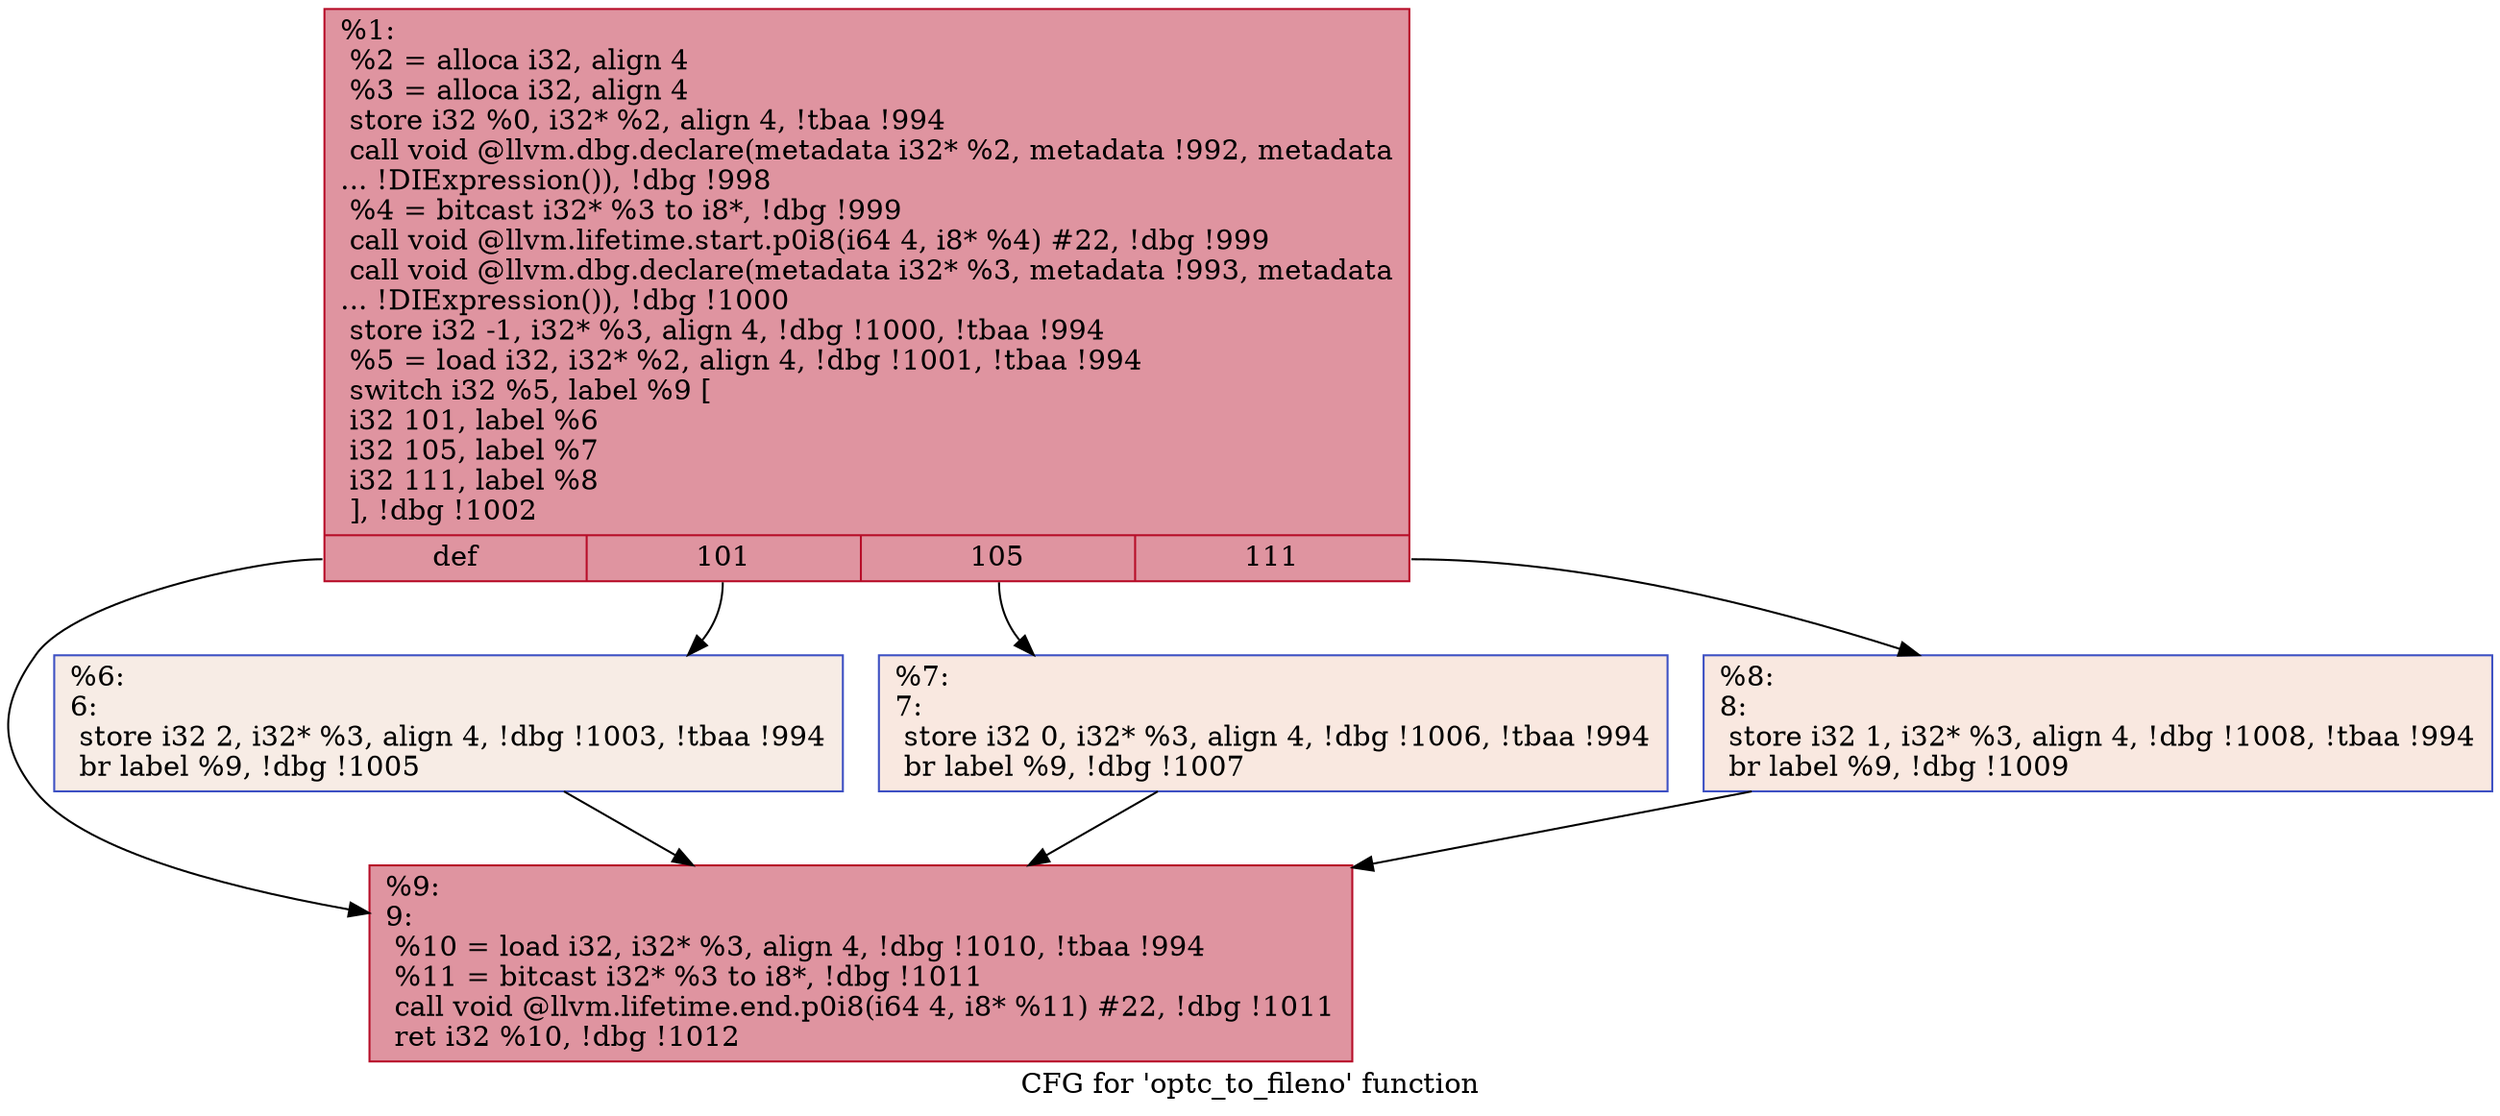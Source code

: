 digraph "CFG for 'optc_to_fileno' function" {
	label="CFG for 'optc_to_fileno' function";

	Node0x1204d00 [shape=record,color="#b70d28ff", style=filled, fillcolor="#b70d2870",label="{%1:\l  %2 = alloca i32, align 4\l  %3 = alloca i32, align 4\l  store i32 %0, i32* %2, align 4, !tbaa !994\l  call void @llvm.dbg.declare(metadata i32* %2, metadata !992, metadata\l... !DIExpression()), !dbg !998\l  %4 = bitcast i32* %3 to i8*, !dbg !999\l  call void @llvm.lifetime.start.p0i8(i64 4, i8* %4) #22, !dbg !999\l  call void @llvm.dbg.declare(metadata i32* %3, metadata !993, metadata\l... !DIExpression()), !dbg !1000\l  store i32 -1, i32* %3, align 4, !dbg !1000, !tbaa !994\l  %5 = load i32, i32* %2, align 4, !dbg !1001, !tbaa !994\l  switch i32 %5, label %9 [\l    i32 101, label %6\l    i32 105, label %7\l    i32 111, label %8\l  ], !dbg !1002\l|{<s0>def|<s1>101|<s2>105|<s3>111}}"];
	Node0x1204d00:s0 -> Node0x1204e70;
	Node0x1204d00:s1 -> Node0x1204d80;
	Node0x1204d00:s2 -> Node0x1204dd0;
	Node0x1204d00:s3 -> Node0x1204e20;
	Node0x1204d80 [shape=record,color="#3d50c3ff", style=filled, fillcolor="#ecd3c570",label="{%6:\l6:                                                \l  store i32 2, i32* %3, align 4, !dbg !1003, !tbaa !994\l  br label %9, !dbg !1005\l}"];
	Node0x1204d80 -> Node0x1204e70;
	Node0x1204dd0 [shape=record,color="#3d50c3ff", style=filled, fillcolor="#f1ccb870",label="{%7:\l7:                                                \l  store i32 0, i32* %3, align 4, !dbg !1006, !tbaa !994\l  br label %9, !dbg !1007\l}"];
	Node0x1204dd0 -> Node0x1204e70;
	Node0x1204e20 [shape=record,color="#3d50c3ff", style=filled, fillcolor="#f1ccb870",label="{%8:\l8:                                                \l  store i32 1, i32* %3, align 4, !dbg !1008, !tbaa !994\l  br label %9, !dbg !1009\l}"];
	Node0x1204e20 -> Node0x1204e70;
	Node0x1204e70 [shape=record,color="#b70d28ff", style=filled, fillcolor="#b70d2870",label="{%9:\l9:                                                \l  %10 = load i32, i32* %3, align 4, !dbg !1010, !tbaa !994\l  %11 = bitcast i32* %3 to i8*, !dbg !1011\l  call void @llvm.lifetime.end.p0i8(i64 4, i8* %11) #22, !dbg !1011\l  ret i32 %10, !dbg !1012\l}"];
}
